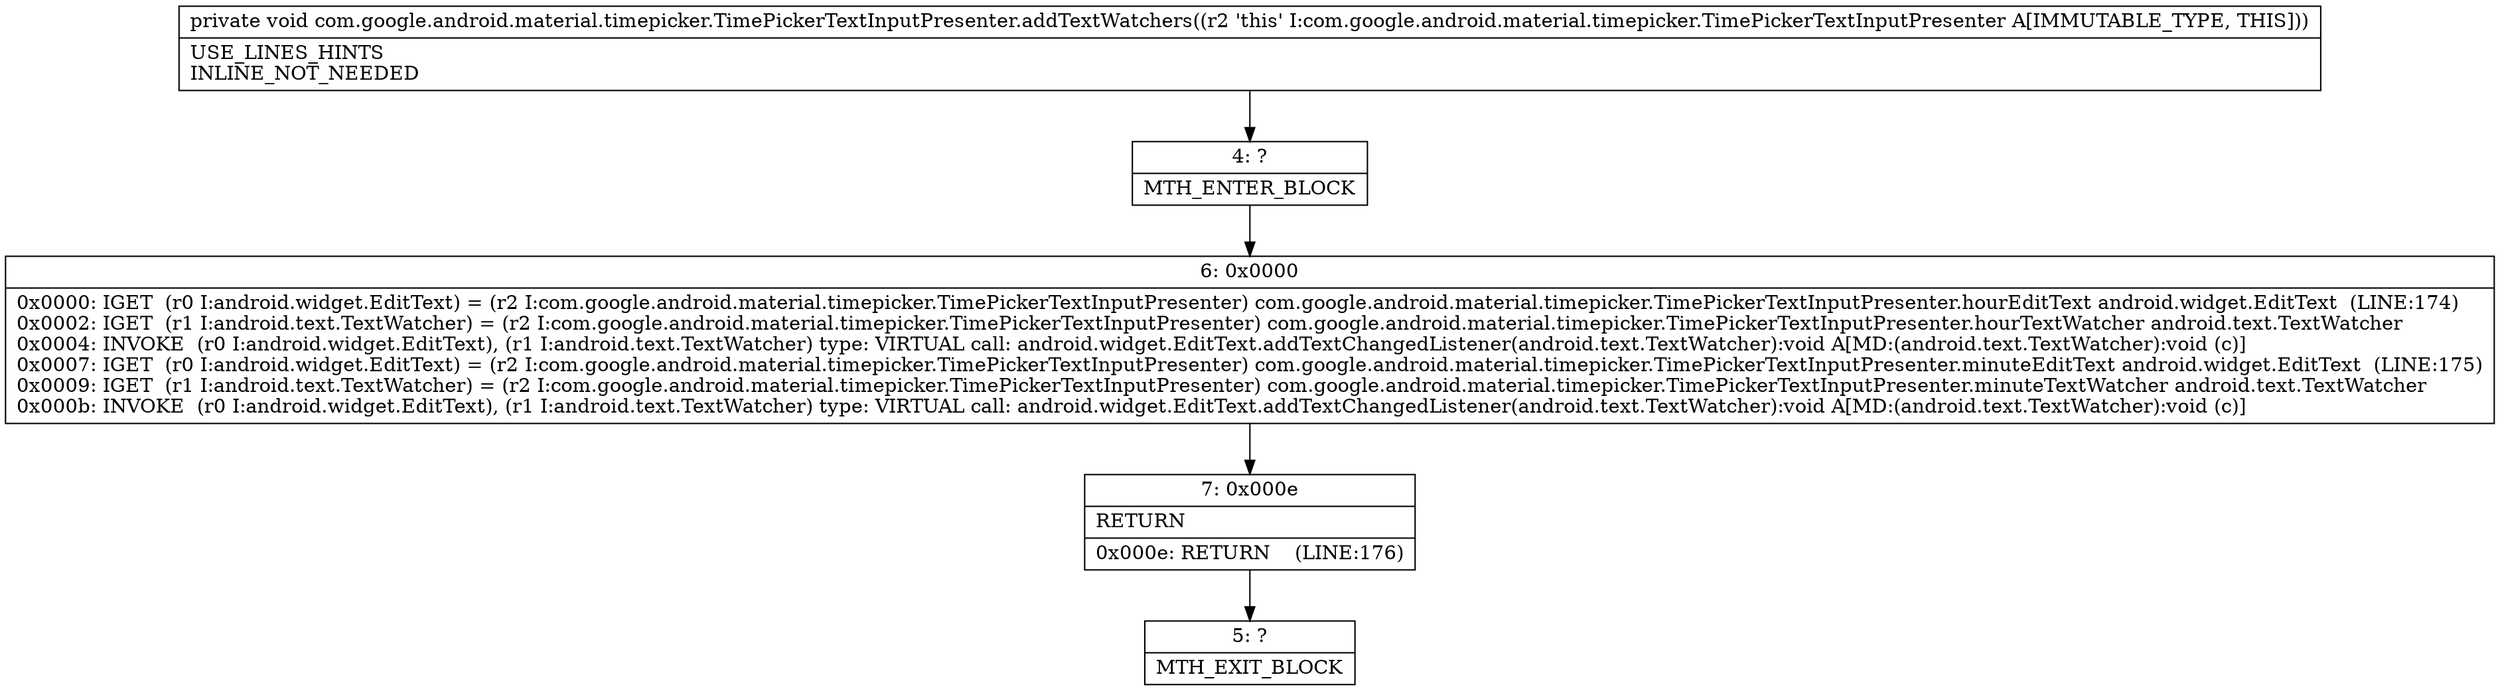 digraph "CFG forcom.google.android.material.timepicker.TimePickerTextInputPresenter.addTextWatchers()V" {
Node_4 [shape=record,label="{4\:\ ?|MTH_ENTER_BLOCK\l}"];
Node_6 [shape=record,label="{6\:\ 0x0000|0x0000: IGET  (r0 I:android.widget.EditText) = (r2 I:com.google.android.material.timepicker.TimePickerTextInputPresenter) com.google.android.material.timepicker.TimePickerTextInputPresenter.hourEditText android.widget.EditText  (LINE:174)\l0x0002: IGET  (r1 I:android.text.TextWatcher) = (r2 I:com.google.android.material.timepicker.TimePickerTextInputPresenter) com.google.android.material.timepicker.TimePickerTextInputPresenter.hourTextWatcher android.text.TextWatcher \l0x0004: INVOKE  (r0 I:android.widget.EditText), (r1 I:android.text.TextWatcher) type: VIRTUAL call: android.widget.EditText.addTextChangedListener(android.text.TextWatcher):void A[MD:(android.text.TextWatcher):void (c)]\l0x0007: IGET  (r0 I:android.widget.EditText) = (r2 I:com.google.android.material.timepicker.TimePickerTextInputPresenter) com.google.android.material.timepicker.TimePickerTextInputPresenter.minuteEditText android.widget.EditText  (LINE:175)\l0x0009: IGET  (r1 I:android.text.TextWatcher) = (r2 I:com.google.android.material.timepicker.TimePickerTextInputPresenter) com.google.android.material.timepicker.TimePickerTextInputPresenter.minuteTextWatcher android.text.TextWatcher \l0x000b: INVOKE  (r0 I:android.widget.EditText), (r1 I:android.text.TextWatcher) type: VIRTUAL call: android.widget.EditText.addTextChangedListener(android.text.TextWatcher):void A[MD:(android.text.TextWatcher):void (c)]\l}"];
Node_7 [shape=record,label="{7\:\ 0x000e|RETURN\l|0x000e: RETURN    (LINE:176)\l}"];
Node_5 [shape=record,label="{5\:\ ?|MTH_EXIT_BLOCK\l}"];
MethodNode[shape=record,label="{private void com.google.android.material.timepicker.TimePickerTextInputPresenter.addTextWatchers((r2 'this' I:com.google.android.material.timepicker.TimePickerTextInputPresenter A[IMMUTABLE_TYPE, THIS]))  | USE_LINES_HINTS\lINLINE_NOT_NEEDED\l}"];
MethodNode -> Node_4;Node_4 -> Node_6;
Node_6 -> Node_7;
Node_7 -> Node_5;
}

